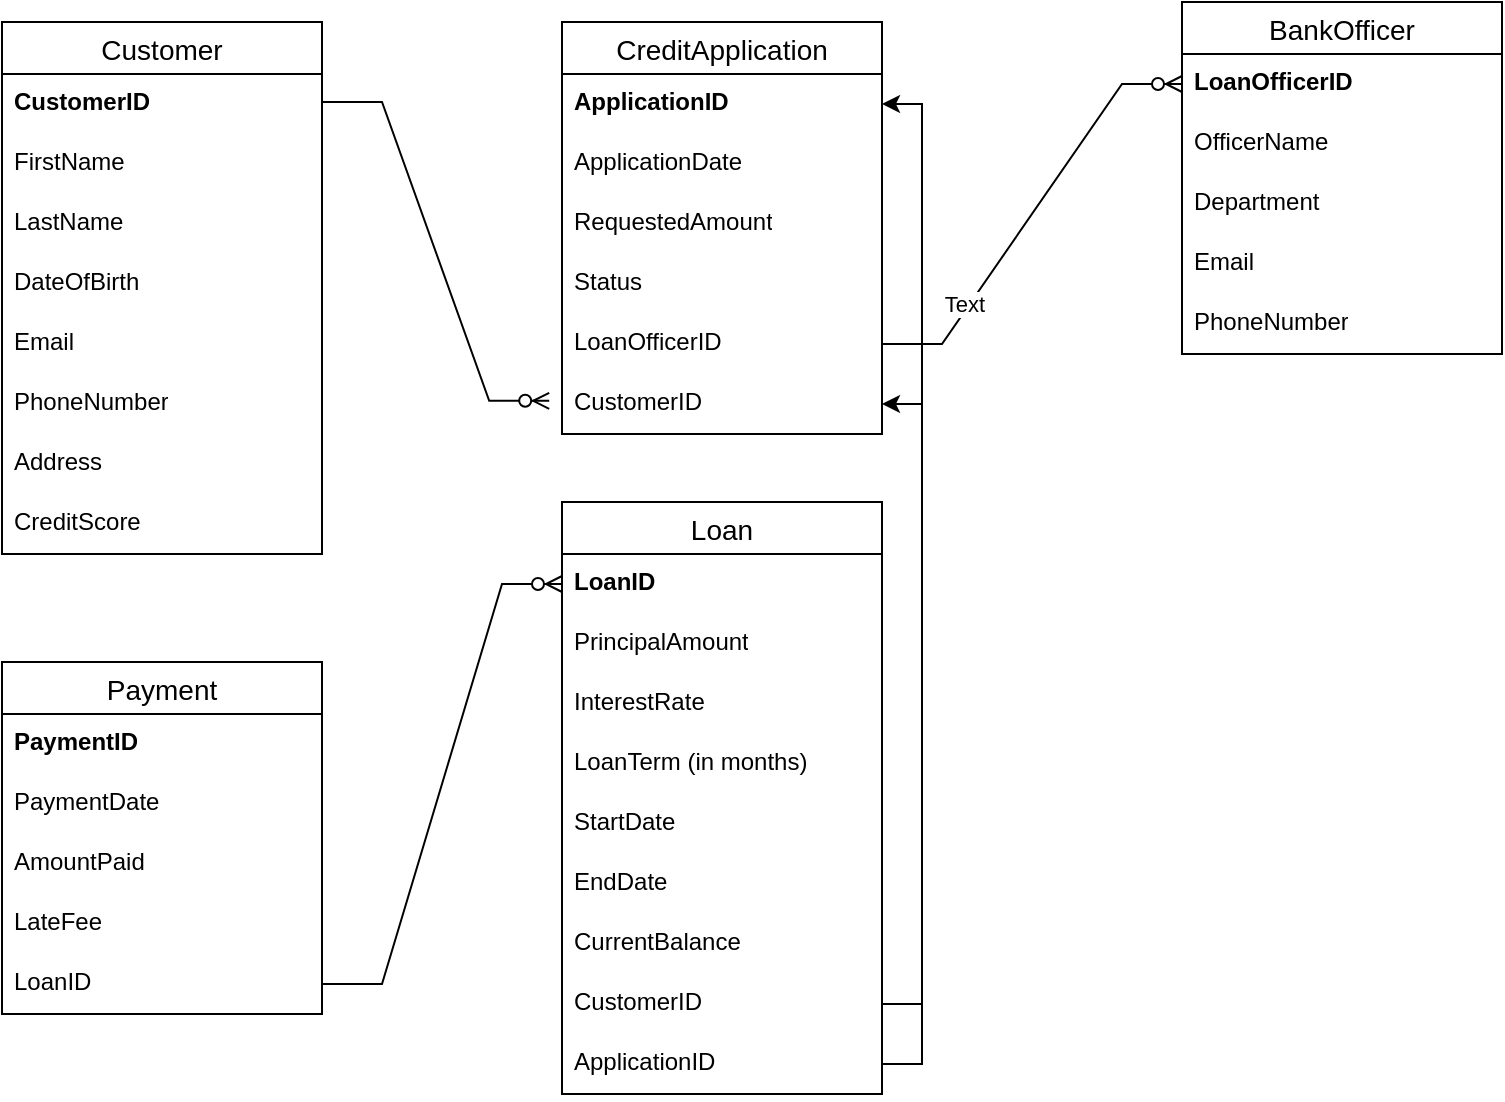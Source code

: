 <mxfile version="24.7.16">
  <diagram name="Page-1" id="pelCkZDtWMTQph_tqk7h">
    <mxGraphModel dx="1050" dy="565" grid="1" gridSize="10" guides="1" tooltips="1" connect="1" arrows="1" fold="1" page="1" pageScale="1" pageWidth="827" pageHeight="1169" math="0" shadow="0">
      <root>
        <mxCell id="0" />
        <mxCell id="1" parent="0" />
        <mxCell id="TiQlYMKY4SrEystnRvxr-1" value="Customer" style="swimlane;fontStyle=0;childLayout=stackLayout;horizontal=1;startSize=26;horizontalStack=0;resizeParent=1;resizeParentMax=0;resizeLast=0;collapsible=1;marginBottom=0;align=center;fontSize=14;" vertex="1" parent="1">
          <mxGeometry x="40" y="70" width="160" height="266" as="geometry" />
        </mxCell>
        <mxCell id="TiQlYMKY4SrEystnRvxr-2" value="&lt;b&gt;CustomerID&lt;/b&gt;" style="text;strokeColor=none;fillColor=none;spacingLeft=4;spacingRight=4;overflow=hidden;rotatable=0;points=[[0,0.5],[1,0.5]];portConstraint=eastwest;fontSize=12;whiteSpace=wrap;html=1;" vertex="1" parent="TiQlYMKY4SrEystnRvxr-1">
          <mxGeometry y="26" width="160" height="30" as="geometry" />
        </mxCell>
        <mxCell id="TiQlYMKY4SrEystnRvxr-3" value="FirstName" style="text;strokeColor=none;fillColor=none;spacingLeft=4;spacingRight=4;overflow=hidden;rotatable=0;points=[[0,0.5],[1,0.5]];portConstraint=eastwest;fontSize=12;whiteSpace=wrap;html=1;" vertex="1" parent="TiQlYMKY4SrEystnRvxr-1">
          <mxGeometry y="56" width="160" height="30" as="geometry" />
        </mxCell>
        <mxCell id="TiQlYMKY4SrEystnRvxr-4" value="LastName&lt;div&gt;&lt;br&gt;&lt;div&gt;&lt;br&gt;&lt;/div&gt;&lt;/div&gt;" style="text;strokeColor=none;fillColor=none;spacingLeft=4;spacingRight=4;overflow=hidden;rotatable=0;points=[[0,0.5],[1,0.5]];portConstraint=eastwest;fontSize=12;whiteSpace=wrap;html=1;" vertex="1" parent="TiQlYMKY4SrEystnRvxr-1">
          <mxGeometry y="86" width="160" height="30" as="geometry" />
        </mxCell>
        <mxCell id="TiQlYMKY4SrEystnRvxr-7" value="&lt;div&gt;&lt;div&gt;DateOfBirth&lt;br&gt;&lt;/div&gt;&lt;/div&gt;" style="text;strokeColor=none;fillColor=none;spacingLeft=4;spacingRight=4;overflow=hidden;rotatable=0;points=[[0,0.5],[1,0.5]];portConstraint=eastwest;fontSize=12;whiteSpace=wrap;html=1;" vertex="1" parent="TiQlYMKY4SrEystnRvxr-1">
          <mxGeometry y="116" width="160" height="30" as="geometry" />
        </mxCell>
        <mxCell id="TiQlYMKY4SrEystnRvxr-8" value="&lt;div&gt;&lt;div&gt;Email&lt;br&gt;&lt;/div&gt;&lt;/div&gt;" style="text;strokeColor=none;fillColor=none;spacingLeft=4;spacingRight=4;overflow=hidden;rotatable=0;points=[[0,0.5],[1,0.5]];portConstraint=eastwest;fontSize=12;whiteSpace=wrap;html=1;" vertex="1" parent="TiQlYMKY4SrEystnRvxr-1">
          <mxGeometry y="146" width="160" height="30" as="geometry" />
        </mxCell>
        <mxCell id="TiQlYMKY4SrEystnRvxr-9" value="&lt;div&gt;&lt;div&gt;PhoneNumber&lt;br&gt;&lt;/div&gt;&lt;/div&gt;" style="text;strokeColor=none;fillColor=none;spacingLeft=4;spacingRight=4;overflow=hidden;rotatable=0;points=[[0,0.5],[1,0.5]];portConstraint=eastwest;fontSize=12;whiteSpace=wrap;html=1;" vertex="1" parent="TiQlYMKY4SrEystnRvxr-1">
          <mxGeometry y="176" width="160" height="30" as="geometry" />
        </mxCell>
        <mxCell id="TiQlYMKY4SrEystnRvxr-10" value="&lt;div&gt;&lt;div&gt;Address&lt;br&gt;&lt;/div&gt;&lt;/div&gt;" style="text;strokeColor=none;fillColor=none;spacingLeft=4;spacingRight=4;overflow=hidden;rotatable=0;points=[[0,0.5],[1,0.5]];portConstraint=eastwest;fontSize=12;whiteSpace=wrap;html=1;" vertex="1" parent="TiQlYMKY4SrEystnRvxr-1">
          <mxGeometry y="206" width="160" height="30" as="geometry" />
        </mxCell>
        <mxCell id="TiQlYMKY4SrEystnRvxr-11" value="&lt;div&gt;&lt;div&gt;CreditScore&lt;br&gt;&lt;/div&gt;&lt;/div&gt;" style="text;strokeColor=none;fillColor=none;spacingLeft=4;spacingRight=4;overflow=hidden;rotatable=0;points=[[0,0.5],[1,0.5]];portConstraint=eastwest;fontSize=12;whiteSpace=wrap;html=1;" vertex="1" parent="TiQlYMKY4SrEystnRvxr-1">
          <mxGeometry y="236" width="160" height="30" as="geometry" />
        </mxCell>
        <mxCell id="TiQlYMKY4SrEystnRvxr-13" value="CreditApplication" style="swimlane;fontStyle=0;childLayout=stackLayout;horizontal=1;startSize=26;horizontalStack=0;resizeParent=1;resizeParentMax=0;resizeLast=0;collapsible=1;marginBottom=0;align=center;fontSize=14;" vertex="1" parent="1">
          <mxGeometry x="320" y="70" width="160" height="206" as="geometry" />
        </mxCell>
        <mxCell id="TiQlYMKY4SrEystnRvxr-14" value="&lt;b&gt;ApplicationID&lt;/b&gt;" style="text;strokeColor=none;fillColor=none;spacingLeft=4;spacingRight=4;overflow=hidden;rotatable=0;points=[[0,0.5],[1,0.5]];portConstraint=eastwest;fontSize=12;whiteSpace=wrap;html=1;" vertex="1" parent="TiQlYMKY4SrEystnRvxr-13">
          <mxGeometry y="26" width="160" height="30" as="geometry" />
        </mxCell>
        <mxCell id="TiQlYMKY4SrEystnRvxr-15" value="ApplicationDate" style="text;strokeColor=none;fillColor=none;spacingLeft=4;spacingRight=4;overflow=hidden;rotatable=0;points=[[0,0.5],[1,0.5]];portConstraint=eastwest;fontSize=12;whiteSpace=wrap;html=1;" vertex="1" parent="TiQlYMKY4SrEystnRvxr-13">
          <mxGeometry y="56" width="160" height="30" as="geometry" />
        </mxCell>
        <mxCell id="TiQlYMKY4SrEystnRvxr-16" value="RequestedAmount" style="text;strokeColor=none;fillColor=none;spacingLeft=4;spacingRight=4;overflow=hidden;rotatable=0;points=[[0,0.5],[1,0.5]];portConstraint=eastwest;fontSize=12;whiteSpace=wrap;html=1;" vertex="1" parent="TiQlYMKY4SrEystnRvxr-13">
          <mxGeometry y="86" width="160" height="30" as="geometry" />
        </mxCell>
        <mxCell id="TiQlYMKY4SrEystnRvxr-17" value="Status" style="text;strokeColor=none;fillColor=none;spacingLeft=4;spacingRight=4;overflow=hidden;rotatable=0;points=[[0,0.5],[1,0.5]];portConstraint=eastwest;fontSize=12;whiteSpace=wrap;html=1;" vertex="1" parent="TiQlYMKY4SrEystnRvxr-13">
          <mxGeometry y="116" width="160" height="30" as="geometry" />
        </mxCell>
        <mxCell id="TiQlYMKY4SrEystnRvxr-18" value="LoanOfficerID" style="text;strokeColor=none;fillColor=none;spacingLeft=4;spacingRight=4;overflow=hidden;rotatable=0;points=[[0,0.5],[1,0.5]];portConstraint=eastwest;fontSize=12;whiteSpace=wrap;html=1;" vertex="1" parent="TiQlYMKY4SrEystnRvxr-13">
          <mxGeometry y="146" width="160" height="30" as="geometry" />
        </mxCell>
        <mxCell id="TiQlYMKY4SrEystnRvxr-19" value="CustomerID" style="text;strokeColor=none;fillColor=none;spacingLeft=4;spacingRight=4;overflow=hidden;rotatable=0;points=[[0,0.5],[1,0.5]];portConstraint=eastwest;fontSize=12;whiteSpace=wrap;html=1;" vertex="1" parent="TiQlYMKY4SrEystnRvxr-13">
          <mxGeometry y="176" width="160" height="30" as="geometry" />
        </mxCell>
        <mxCell id="TiQlYMKY4SrEystnRvxr-20" value="Loan" style="swimlane;fontStyle=0;childLayout=stackLayout;horizontal=1;startSize=26;horizontalStack=0;resizeParent=1;resizeParentMax=0;resizeLast=0;collapsible=1;marginBottom=0;align=center;fontSize=14;" vertex="1" parent="1">
          <mxGeometry x="320" y="310" width="160" height="296" as="geometry" />
        </mxCell>
        <mxCell id="TiQlYMKY4SrEystnRvxr-21" value="&lt;b&gt;LoanID&lt;/b&gt;" style="text;strokeColor=none;fillColor=none;spacingLeft=4;spacingRight=4;overflow=hidden;rotatable=0;points=[[0,0.5],[1,0.5]];portConstraint=eastwest;fontSize=12;whiteSpace=wrap;html=1;" vertex="1" parent="TiQlYMKY4SrEystnRvxr-20">
          <mxGeometry y="26" width="160" height="30" as="geometry" />
        </mxCell>
        <mxCell id="TiQlYMKY4SrEystnRvxr-22" value="PrincipalAmount" style="text;strokeColor=none;fillColor=none;spacingLeft=4;spacingRight=4;overflow=hidden;rotatable=0;points=[[0,0.5],[1,0.5]];portConstraint=eastwest;fontSize=12;whiteSpace=wrap;html=1;" vertex="1" parent="TiQlYMKY4SrEystnRvxr-20">
          <mxGeometry y="56" width="160" height="30" as="geometry" />
        </mxCell>
        <mxCell id="TiQlYMKY4SrEystnRvxr-23" value="InterestRate" style="text;strokeColor=none;fillColor=none;spacingLeft=4;spacingRight=4;overflow=hidden;rotatable=0;points=[[0,0.5],[1,0.5]];portConstraint=eastwest;fontSize=12;whiteSpace=wrap;html=1;" vertex="1" parent="TiQlYMKY4SrEystnRvxr-20">
          <mxGeometry y="86" width="160" height="30" as="geometry" />
        </mxCell>
        <mxCell id="TiQlYMKY4SrEystnRvxr-24" value="LoanTerm (in months)" style="text;strokeColor=none;fillColor=none;spacingLeft=4;spacingRight=4;overflow=hidden;rotatable=0;points=[[0,0.5],[1,0.5]];portConstraint=eastwest;fontSize=12;whiteSpace=wrap;html=1;" vertex="1" parent="TiQlYMKY4SrEystnRvxr-20">
          <mxGeometry y="116" width="160" height="30" as="geometry" />
        </mxCell>
        <mxCell id="TiQlYMKY4SrEystnRvxr-25" value="StartDate" style="text;strokeColor=none;fillColor=none;spacingLeft=4;spacingRight=4;overflow=hidden;rotatable=0;points=[[0,0.5],[1,0.5]];portConstraint=eastwest;fontSize=12;whiteSpace=wrap;html=1;" vertex="1" parent="TiQlYMKY4SrEystnRvxr-20">
          <mxGeometry y="146" width="160" height="30" as="geometry" />
        </mxCell>
        <mxCell id="TiQlYMKY4SrEystnRvxr-26" value="EndDate" style="text;strokeColor=none;fillColor=none;spacingLeft=4;spacingRight=4;overflow=hidden;rotatable=0;points=[[0,0.5],[1,0.5]];portConstraint=eastwest;fontSize=12;whiteSpace=wrap;html=1;" vertex="1" parent="TiQlYMKY4SrEystnRvxr-20">
          <mxGeometry y="176" width="160" height="30" as="geometry" />
        </mxCell>
        <mxCell id="TiQlYMKY4SrEystnRvxr-27" value="CurrentBalance" style="text;strokeColor=none;fillColor=none;spacingLeft=4;spacingRight=4;overflow=hidden;rotatable=0;points=[[0,0.5],[1,0.5]];portConstraint=eastwest;fontSize=12;whiteSpace=wrap;html=1;" vertex="1" parent="TiQlYMKY4SrEystnRvxr-20">
          <mxGeometry y="206" width="160" height="30" as="geometry" />
        </mxCell>
        <mxCell id="TiQlYMKY4SrEystnRvxr-28" value="CustomerID" style="text;strokeColor=none;fillColor=none;spacingLeft=4;spacingRight=4;overflow=hidden;rotatable=0;points=[[0,0.5],[1,0.5]];portConstraint=eastwest;fontSize=12;whiteSpace=wrap;html=1;" vertex="1" parent="TiQlYMKY4SrEystnRvxr-20">
          <mxGeometry y="236" width="160" height="30" as="geometry" />
        </mxCell>
        <mxCell id="TiQlYMKY4SrEystnRvxr-29" value="ApplicationID" style="text;strokeColor=none;fillColor=none;spacingLeft=4;spacingRight=4;overflow=hidden;rotatable=0;points=[[0,0.5],[1,0.5]];portConstraint=eastwest;fontSize=12;whiteSpace=wrap;html=1;" vertex="1" parent="TiQlYMKY4SrEystnRvxr-20">
          <mxGeometry y="266" width="160" height="30" as="geometry" />
        </mxCell>
        <mxCell id="TiQlYMKY4SrEystnRvxr-30" value="Payment" style="swimlane;fontStyle=0;childLayout=stackLayout;horizontal=1;startSize=26;horizontalStack=0;resizeParent=1;resizeParentMax=0;resizeLast=0;collapsible=1;marginBottom=0;align=center;fontSize=14;" vertex="1" parent="1">
          <mxGeometry x="40" y="390" width="160" height="176" as="geometry" />
        </mxCell>
        <mxCell id="TiQlYMKY4SrEystnRvxr-31" value="&lt;strong&gt;PaymentID&lt;/strong&gt;" style="text;strokeColor=none;fillColor=none;spacingLeft=4;spacingRight=4;overflow=hidden;rotatable=0;points=[[0,0.5],[1,0.5]];portConstraint=eastwest;fontSize=12;whiteSpace=wrap;html=1;" vertex="1" parent="TiQlYMKY4SrEystnRvxr-30">
          <mxGeometry y="26" width="160" height="30" as="geometry" />
        </mxCell>
        <mxCell id="TiQlYMKY4SrEystnRvxr-32" value="PaymentDate" style="text;strokeColor=none;fillColor=none;spacingLeft=4;spacingRight=4;overflow=hidden;rotatable=0;points=[[0,0.5],[1,0.5]];portConstraint=eastwest;fontSize=12;whiteSpace=wrap;html=1;" vertex="1" parent="TiQlYMKY4SrEystnRvxr-30">
          <mxGeometry y="56" width="160" height="30" as="geometry" />
        </mxCell>
        <mxCell id="TiQlYMKY4SrEystnRvxr-33" value="AmountPaid" style="text;strokeColor=none;fillColor=none;spacingLeft=4;spacingRight=4;overflow=hidden;rotatable=0;points=[[0,0.5],[1,0.5]];portConstraint=eastwest;fontSize=12;whiteSpace=wrap;html=1;" vertex="1" parent="TiQlYMKY4SrEystnRvxr-30">
          <mxGeometry y="86" width="160" height="30" as="geometry" />
        </mxCell>
        <mxCell id="TiQlYMKY4SrEystnRvxr-38" value="LateFee" style="text;strokeColor=none;fillColor=none;spacingLeft=4;spacingRight=4;overflow=hidden;rotatable=0;points=[[0,0.5],[1,0.5]];portConstraint=eastwest;fontSize=12;whiteSpace=wrap;html=1;" vertex="1" parent="TiQlYMKY4SrEystnRvxr-30">
          <mxGeometry y="116" width="160" height="30" as="geometry" />
        </mxCell>
        <mxCell id="TiQlYMKY4SrEystnRvxr-39" value="LoanID" style="text;strokeColor=none;fillColor=none;spacingLeft=4;spacingRight=4;overflow=hidden;rotatable=0;points=[[0,0.5],[1,0.5]];portConstraint=eastwest;fontSize=12;whiteSpace=wrap;html=1;" vertex="1" parent="TiQlYMKY4SrEystnRvxr-30">
          <mxGeometry y="146" width="160" height="30" as="geometry" />
        </mxCell>
        <mxCell id="TiQlYMKY4SrEystnRvxr-34" value="BankOfficer" style="swimlane;fontStyle=0;childLayout=stackLayout;horizontal=1;startSize=26;horizontalStack=0;resizeParent=1;resizeParentMax=0;resizeLast=0;collapsible=1;marginBottom=0;align=center;fontSize=14;" vertex="1" parent="1">
          <mxGeometry x="630" y="60" width="160" height="176" as="geometry" />
        </mxCell>
        <mxCell id="TiQlYMKY4SrEystnRvxr-35" value="&lt;b&gt;LoanOfficerID&lt;/b&gt;" style="text;strokeColor=none;fillColor=none;spacingLeft=4;spacingRight=4;overflow=hidden;rotatable=0;points=[[0,0.5],[1,0.5]];portConstraint=eastwest;fontSize=12;whiteSpace=wrap;html=1;" vertex="1" parent="TiQlYMKY4SrEystnRvxr-34">
          <mxGeometry y="26" width="160" height="30" as="geometry" />
        </mxCell>
        <mxCell id="TiQlYMKY4SrEystnRvxr-36" value="OfficerName" style="text;strokeColor=none;fillColor=none;spacingLeft=4;spacingRight=4;overflow=hidden;rotatable=0;points=[[0,0.5],[1,0.5]];portConstraint=eastwest;fontSize=12;whiteSpace=wrap;html=1;" vertex="1" parent="TiQlYMKY4SrEystnRvxr-34">
          <mxGeometry y="56" width="160" height="30" as="geometry" />
        </mxCell>
        <mxCell id="TiQlYMKY4SrEystnRvxr-37" value="Department" style="text;strokeColor=none;fillColor=none;spacingLeft=4;spacingRight=4;overflow=hidden;rotatable=0;points=[[0,0.5],[1,0.5]];portConstraint=eastwest;fontSize=12;whiteSpace=wrap;html=1;" vertex="1" parent="TiQlYMKY4SrEystnRvxr-34">
          <mxGeometry y="86" width="160" height="30" as="geometry" />
        </mxCell>
        <mxCell id="TiQlYMKY4SrEystnRvxr-40" value="Email" style="text;strokeColor=none;fillColor=none;spacingLeft=4;spacingRight=4;overflow=hidden;rotatable=0;points=[[0,0.5],[1,0.5]];portConstraint=eastwest;fontSize=12;whiteSpace=wrap;html=1;" vertex="1" parent="TiQlYMKY4SrEystnRvxr-34">
          <mxGeometry y="116" width="160" height="30" as="geometry" />
        </mxCell>
        <mxCell id="TiQlYMKY4SrEystnRvxr-41" value="PhoneNumber" style="text;strokeColor=none;fillColor=none;spacingLeft=4;spacingRight=4;overflow=hidden;rotatable=0;points=[[0,0.5],[1,0.5]];portConstraint=eastwest;fontSize=12;whiteSpace=wrap;html=1;" vertex="1" parent="TiQlYMKY4SrEystnRvxr-34">
          <mxGeometry y="146" width="160" height="30" as="geometry" />
        </mxCell>
        <mxCell id="TiQlYMKY4SrEystnRvxr-45" value="" style="edgeStyle=entityRelationEdgeStyle;fontSize=12;html=1;endArrow=ERzeroToMany;endFill=1;rounded=0;entryX=-0.04;entryY=0.447;entryDx=0;entryDy=0;entryPerimeter=0;" edge="1" parent="1" target="TiQlYMKY4SrEystnRvxr-19">
          <mxGeometry width="100" height="100" relative="1" as="geometry">
            <mxPoint x="200" y="110" as="sourcePoint" />
            <mxPoint x="300" y="10" as="targetPoint" />
          </mxGeometry>
        </mxCell>
        <mxCell id="TiQlYMKY4SrEystnRvxr-49" value="" style="edgeStyle=entityRelationEdgeStyle;fontSize=12;html=1;endArrow=ERzeroToMany;endFill=1;rounded=0;entryX=0;entryY=0.5;entryDx=0;entryDy=0;exitX=1;exitY=0.5;exitDx=0;exitDy=0;" edge="1" parent="1" source="TiQlYMKY4SrEystnRvxr-18">
          <mxGeometry width="100" height="100" relative="1" as="geometry">
            <mxPoint x="470" y="310" as="sourcePoint" />
            <mxPoint x="630" y="101" as="targetPoint" />
          </mxGeometry>
        </mxCell>
        <mxCell id="TiQlYMKY4SrEystnRvxr-51" value="Text" style="edgeLabel;html=1;align=center;verticalAlign=middle;resizable=0;points=[];" vertex="1" connectable="0" parent="TiQlYMKY4SrEystnRvxr-49">
          <mxGeometry x="-0.52" y="2" relative="1" as="geometry">
            <mxPoint y="-1" as="offset" />
          </mxGeometry>
        </mxCell>
        <mxCell id="TiQlYMKY4SrEystnRvxr-54" value="" style="edgeStyle=entityRelationEdgeStyle;fontSize=12;html=1;endArrow=ERzeroToMany;endFill=1;rounded=0;exitX=1;exitY=0.5;exitDx=0;exitDy=0;entryX=0;entryY=0.5;entryDx=0;entryDy=0;" edge="1" parent="1" source="TiQlYMKY4SrEystnRvxr-39" target="TiQlYMKY4SrEystnRvxr-21">
          <mxGeometry width="100" height="100" relative="1" as="geometry">
            <mxPoint x="220" y="550" as="sourcePoint" />
            <mxPoint x="320" y="450" as="targetPoint" />
          </mxGeometry>
        </mxCell>
        <mxCell id="TiQlYMKY4SrEystnRvxr-64" style="edgeStyle=orthogonalEdgeStyle;rounded=0;orthogonalLoop=1;jettySize=auto;html=1;exitX=1;exitY=0.5;exitDx=0;exitDy=0;entryX=1;entryY=0.5;entryDx=0;entryDy=0;" edge="1" parent="1" source="TiQlYMKY4SrEystnRvxr-28" target="TiQlYMKY4SrEystnRvxr-19">
          <mxGeometry relative="1" as="geometry">
            <mxPoint x="590" y="360" as="targetPoint" />
          </mxGeometry>
        </mxCell>
        <mxCell id="TiQlYMKY4SrEystnRvxr-66" style="edgeStyle=orthogonalEdgeStyle;rounded=0;orthogonalLoop=1;jettySize=auto;html=1;exitX=1;exitY=0.5;exitDx=0;exitDy=0;entryX=1;entryY=0.5;entryDx=0;entryDy=0;" edge="1" parent="1" source="TiQlYMKY4SrEystnRvxr-29" target="TiQlYMKY4SrEystnRvxr-14">
          <mxGeometry relative="1" as="geometry">
            <mxPoint x="590" y="240" as="targetPoint" />
          </mxGeometry>
        </mxCell>
      </root>
    </mxGraphModel>
  </diagram>
</mxfile>
